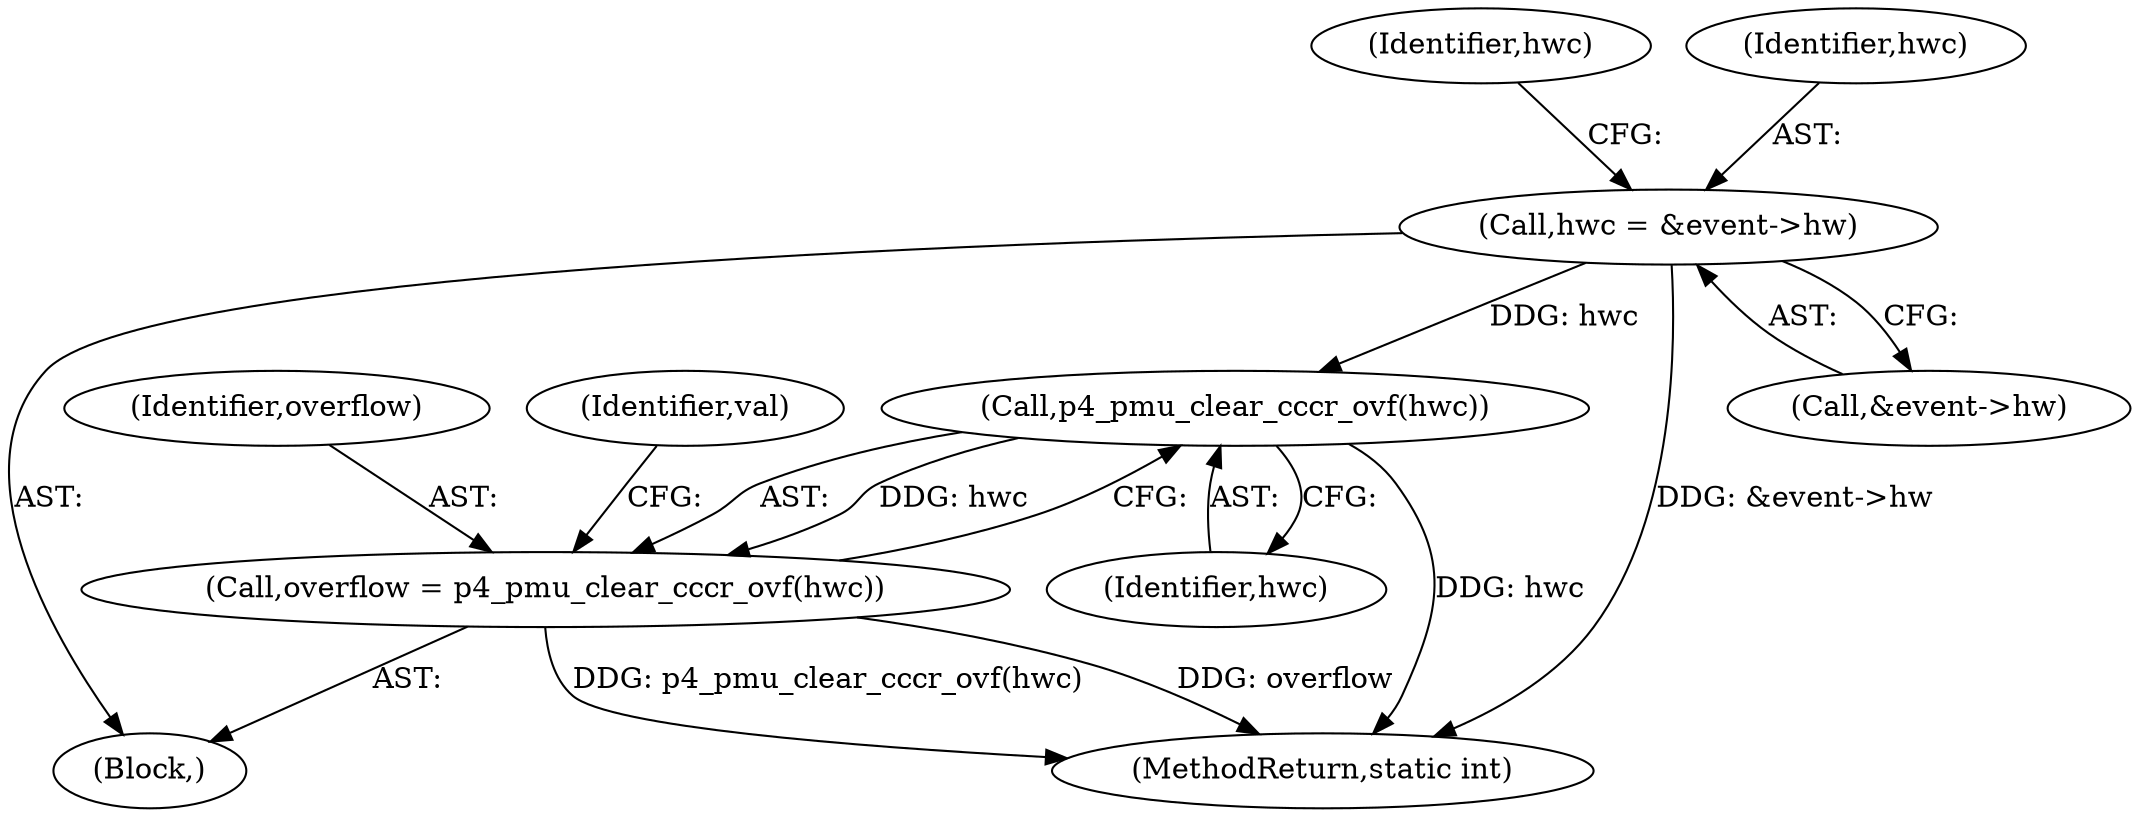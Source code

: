 digraph "0_linux_a8b0ca17b80e92faab46ee7179ba9e99ccb61233_49@pointer" {
"1000163" [label="(Call,hwc = &event->hw)"];
"1000177" [label="(Call,p4_pmu_clear_cccr_ovf(hwc))"];
"1000175" [label="(Call,overflow = p4_pmu_clear_cccr_ovf(hwc))"];
"1000172" [label="(Identifier,hwc)"];
"1000165" [label="(Call,&event->hw)"];
"1000163" [label="(Call,hwc = &event->hw)"];
"1000164" [label="(Identifier,hwc)"];
"1000176" [label="(Identifier,overflow)"];
"1000180" [label="(Identifier,val)"];
"1000137" [label="(Block,)"];
"1000177" [label="(Call,p4_pmu_clear_cccr_ovf(hwc))"];
"1000175" [label="(Call,overflow = p4_pmu_clear_cccr_ovf(hwc))"];
"1000219" [label="(MethodReturn,static int)"];
"1000178" [label="(Identifier,hwc)"];
"1000163" -> "1000137"  [label="AST: "];
"1000163" -> "1000165"  [label="CFG: "];
"1000164" -> "1000163"  [label="AST: "];
"1000165" -> "1000163"  [label="AST: "];
"1000172" -> "1000163"  [label="CFG: "];
"1000163" -> "1000219"  [label="DDG: &event->hw"];
"1000163" -> "1000177"  [label="DDG: hwc"];
"1000177" -> "1000175"  [label="AST: "];
"1000177" -> "1000178"  [label="CFG: "];
"1000178" -> "1000177"  [label="AST: "];
"1000175" -> "1000177"  [label="CFG: "];
"1000177" -> "1000219"  [label="DDG: hwc"];
"1000177" -> "1000175"  [label="DDG: hwc"];
"1000175" -> "1000137"  [label="AST: "];
"1000176" -> "1000175"  [label="AST: "];
"1000180" -> "1000175"  [label="CFG: "];
"1000175" -> "1000219"  [label="DDG: overflow"];
"1000175" -> "1000219"  [label="DDG: p4_pmu_clear_cccr_ovf(hwc)"];
}
